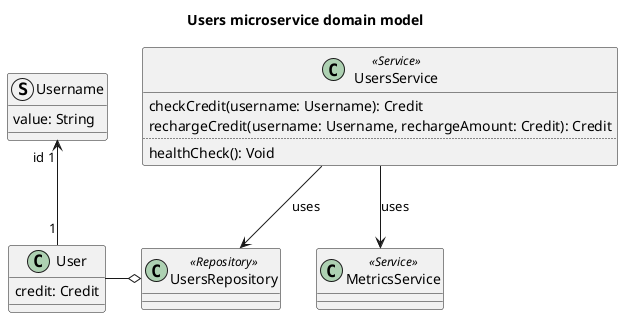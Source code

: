 @startuml users-microservice-domain-model

title Users microservice domain model

class User {
    credit: Credit
}
struct Username {
    value: String
}
User "1" -u-> "id 1" Username

class UsersRepository <<Repository>>
UsersRepository o-l- User

class UsersService <<Service>> {
    checkCredit(username: Username): Credit
    rechargeCredit(username: Username, rechargeAmount: Credit): Credit
    ..
    healthCheck(): Void
}

UsersService --> UsersRepository : "uses"

class MetricsService <<Service>>
UsersService --> MetricsService : "uses"

@enduml
